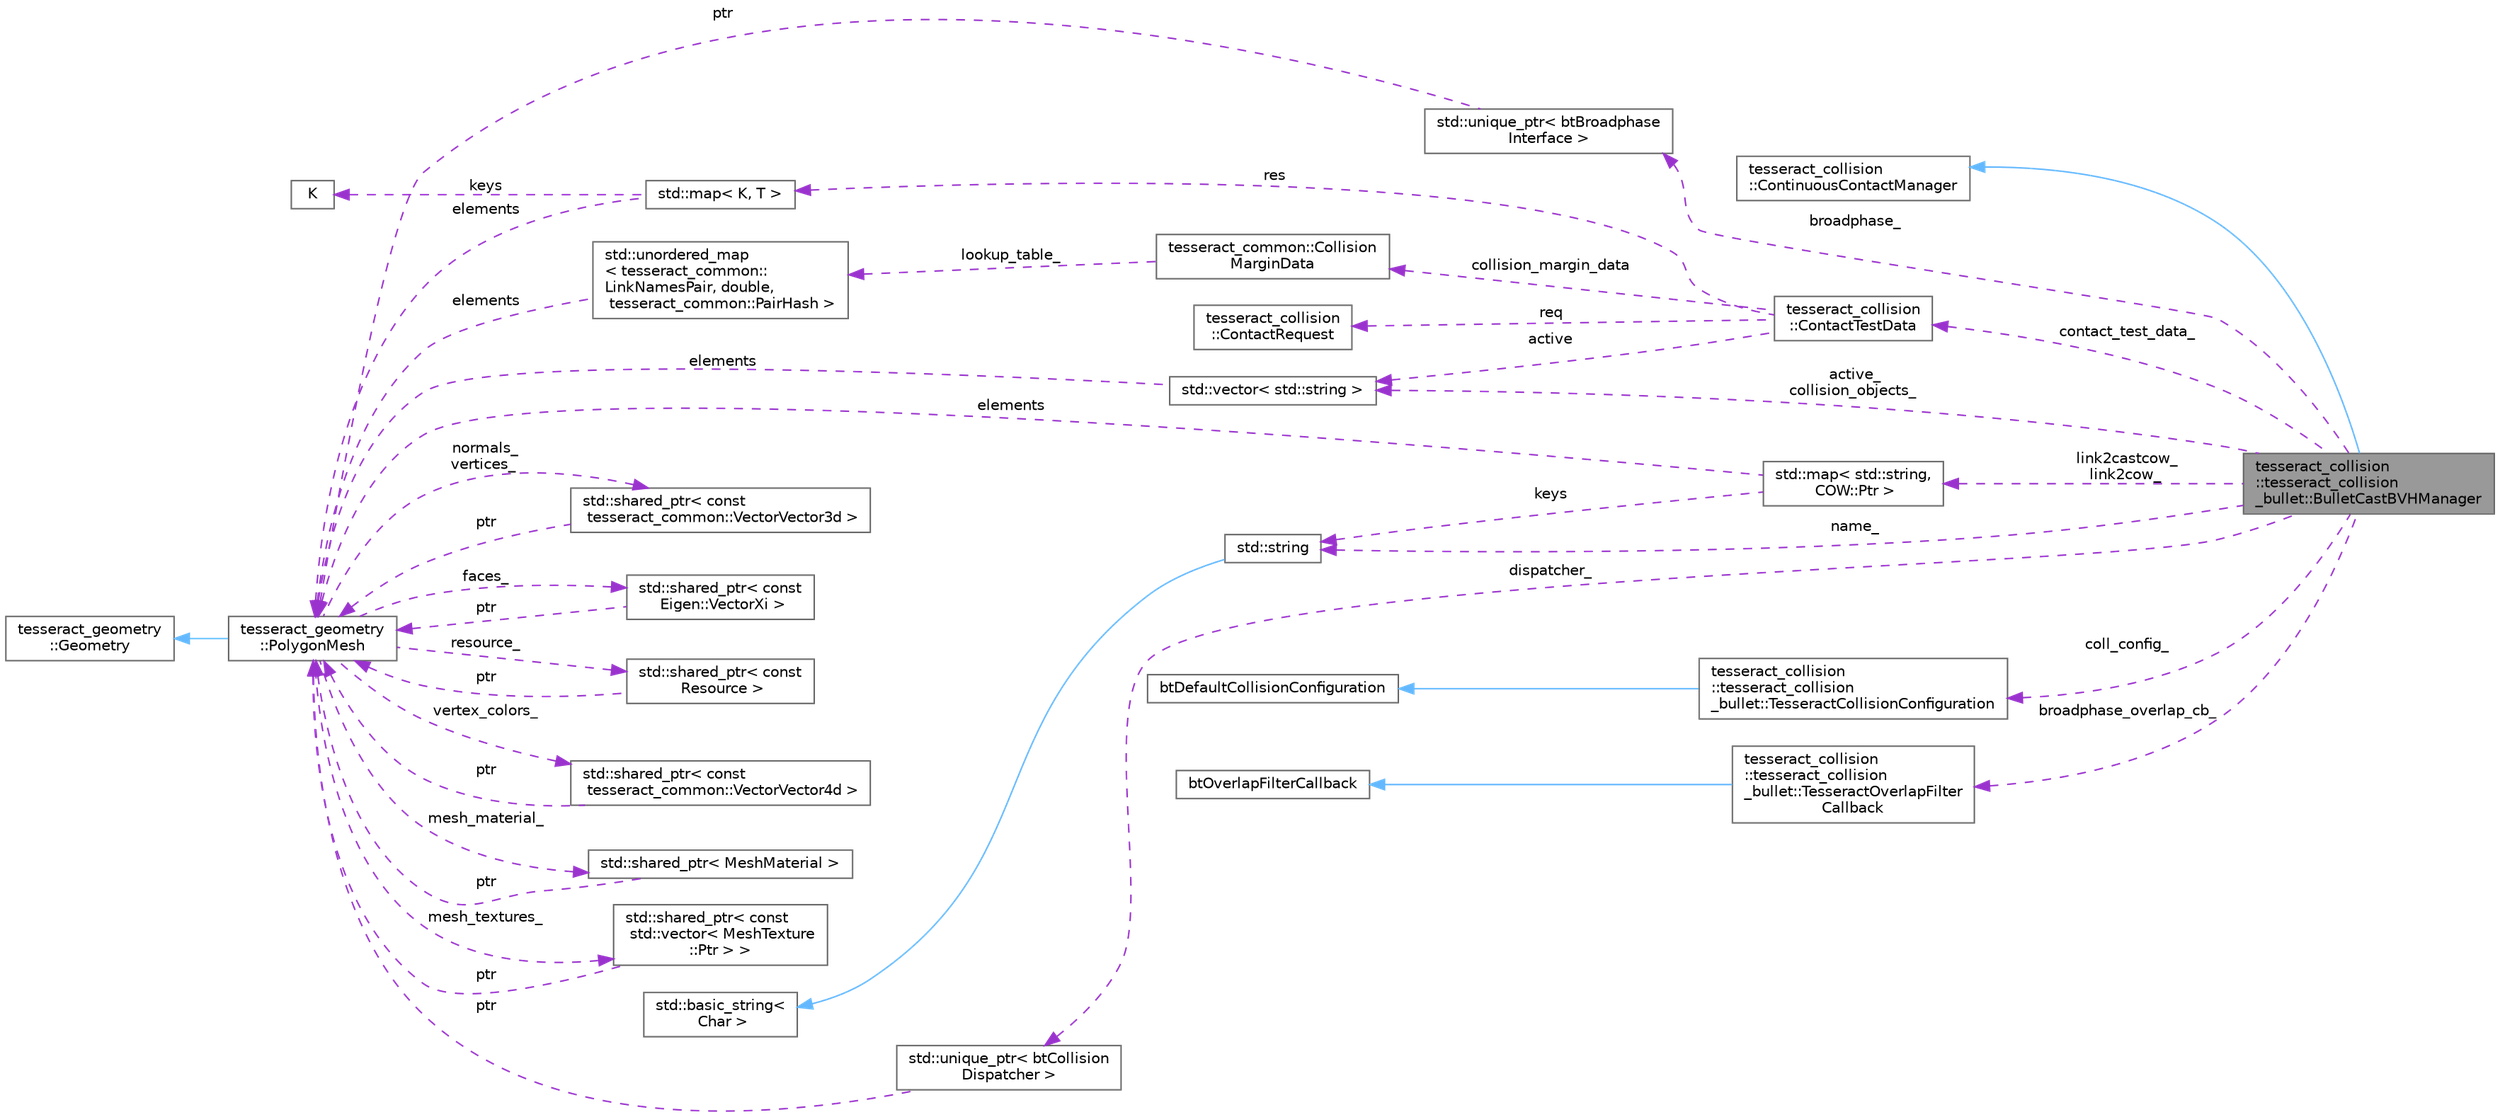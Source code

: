 digraph "tesseract_collision::tesseract_collision_bullet::BulletCastBVHManager"
{
 // LATEX_PDF_SIZE
  bgcolor="transparent";
  edge [fontname=Helvetica,fontsize=10,labelfontname=Helvetica,labelfontsize=10];
  node [fontname=Helvetica,fontsize=10,shape=box,height=0.2,width=0.4];
  rankdir="LR";
  Node1 [label="tesseract_collision\l::tesseract_collision\l_bullet::BulletCastBVHManager",height=0.2,width=0.4,color="gray40", fillcolor="grey60", style="filled", fontcolor="black",tooltip="A BVH implementation of a tesseract contact manager."];
  Node2 -> Node1 [dir="back",color="steelblue1",style="solid"];
  Node2 [label="tesseract_collision\l::ContinuousContactManager",height=0.2,width=0.4,color="gray40", fillcolor="white", style="filled",URL="$de/d3a/classtesseract__collision_1_1ContinuousContactManager.html",tooltip=" "];
  Node3 -> Node1 [dir="back",color="darkorchid3",style="dashed",label=" name_" ];
  Node3 [label="std::string",height=0.2,width=0.4,color="gray40", fillcolor="white", style="filled",tooltip=" "];
  Node4 -> Node3 [dir="back",color="steelblue1",style="solid"];
  Node4 [label="std::basic_string\<\l Char \>",height=0.2,width=0.4,color="gray40", fillcolor="white", style="filled",tooltip=" "];
  Node5 -> Node1 [dir="back",color="darkorchid3",style="dashed",label=" active_\ncollision_objects_" ];
  Node5 [label="std::vector\< std::string \>",height=0.2,width=0.4,color="gray40", fillcolor="white", style="filled",tooltip=" "];
  Node6 -> Node5 [dir="back",color="darkorchid3",style="dashed",label=" elements" ];
  Node6 [label="tesseract_geometry\l::PolygonMesh",height=0.2,width=0.4,color="gray40", fillcolor="white", style="filled",URL="$d8/dc9/classtesseract__geometry_1_1PolygonMesh.html",tooltip=" "];
  Node7 -> Node6 [dir="back",color="steelblue1",style="solid"];
  Node7 [label="tesseract_geometry\l::Geometry",height=0.2,width=0.4,color="gray40", fillcolor="white", style="filled",URL="$df/d1a/classtesseract__geometry_1_1Geometry.html",tooltip=" "];
  Node8 -> Node6 [dir="back",color="darkorchid3",style="dashed",label=" normals_\nvertices_" ];
  Node8 [label="std::shared_ptr\< const\l tesseract_common::VectorVector3d \>",height=0.2,width=0.4,color="gray40", fillcolor="white", style="filled",tooltip=" "];
  Node6 -> Node8 [dir="back",color="darkorchid3",style="dashed",label=" ptr" ];
  Node9 -> Node6 [dir="back",color="darkorchid3",style="dashed",label=" faces_" ];
  Node9 [label="std::shared_ptr\< const\l Eigen::VectorXi \>",height=0.2,width=0.4,color="gray40", fillcolor="white", style="filled",tooltip=" "];
  Node6 -> Node9 [dir="back",color="darkorchid3",style="dashed",label=" ptr" ];
  Node10 -> Node6 [dir="back",color="darkorchid3",style="dashed",label=" resource_" ];
  Node10 [label="std::shared_ptr\< const\l Resource \>",height=0.2,width=0.4,color="gray40", fillcolor="white", style="filled",tooltip=" "];
  Node6 -> Node10 [dir="back",color="darkorchid3",style="dashed",label=" ptr" ];
  Node11 -> Node6 [dir="back",color="darkorchid3",style="dashed",label=" vertex_colors_" ];
  Node11 [label="std::shared_ptr\< const\l tesseract_common::VectorVector4d \>",height=0.2,width=0.4,color="gray40", fillcolor="white", style="filled",tooltip=" "];
  Node6 -> Node11 [dir="back",color="darkorchid3",style="dashed",label=" ptr" ];
  Node12 -> Node6 [dir="back",color="darkorchid3",style="dashed",label=" mesh_material_" ];
  Node12 [label="std::shared_ptr\< MeshMaterial \>",height=0.2,width=0.4,color="gray40", fillcolor="white", style="filled",tooltip=" "];
  Node6 -> Node12 [dir="back",color="darkorchid3",style="dashed",label=" ptr" ];
  Node13 -> Node6 [dir="back",color="darkorchid3",style="dashed",label=" mesh_textures_" ];
  Node13 [label="std::shared_ptr\< const\l std::vector\< MeshTexture\l::Ptr \> \>",height=0.2,width=0.4,color="gray40", fillcolor="white", style="filled",tooltip=" "];
  Node6 -> Node13 [dir="back",color="darkorchid3",style="dashed",label=" ptr" ];
  Node14 -> Node1 [dir="back",color="darkorchid3",style="dashed",label=" dispatcher_" ];
  Node14 [label="std::unique_ptr\< btCollision\lDispatcher \>",height=0.2,width=0.4,color="gray40", fillcolor="white", style="filled",tooltip=" "];
  Node6 -> Node14 [dir="back",color="darkorchid3",style="dashed",label=" ptr" ];
  Node15 -> Node1 [dir="back",color="darkorchid3",style="dashed",label=" coll_config_" ];
  Node15 [label="tesseract_collision\l::tesseract_collision\l_bullet::TesseractCollisionConfiguration",height=0.2,width=0.4,color="gray40", fillcolor="white", style="filled",URL="$df/dfa/classtesseract__collision_1_1tesseract__collision__bullet_1_1TesseractCollisionConfiguration.html",tooltip="This is a modified configuration that included the modified Bullet algorithms."];
  Node16 -> Node15 [dir="back",color="steelblue1",style="solid"];
  Node16 [label="btDefaultCollisionConfiguration",height=0.2,width=0.4,color="gray40", fillcolor="white", style="filled",tooltip=" "];
  Node17 -> Node1 [dir="back",color="darkorchid3",style="dashed",label=" broadphase_" ];
  Node17 [label="std::unique_ptr\< btBroadphase\lInterface \>",height=0.2,width=0.4,color="gray40", fillcolor="white", style="filled",tooltip=" "];
  Node6 -> Node17 [dir="back",color="darkorchid3",style="dashed",label=" ptr" ];
  Node18 -> Node1 [dir="back",color="darkorchid3",style="dashed",label=" link2castcow_\nlink2cow_" ];
  Node18 [label="std::map\< std::string,\l COW::Ptr \>",height=0.2,width=0.4,color="gray40", fillcolor="white", style="filled",tooltip=" "];
  Node3 -> Node18 [dir="back",color="darkorchid3",style="dashed",label=" keys" ];
  Node6 -> Node18 [dir="back",color="darkorchid3",style="dashed",label=" elements" ];
  Node19 -> Node1 [dir="back",color="darkorchid3",style="dashed",label=" contact_test_data_" ];
  Node19 [label="tesseract_collision\l::ContactTestData",height=0.2,width=0.4,color="gray40", fillcolor="white", style="filled",URL="$d6/dbe/structtesseract__collision_1_1ContactTestData.html",tooltip="This data is intended only to be used internal to the collision checkers as a container and should no..."];
  Node5 -> Node19 [dir="back",color="darkorchid3",style="dashed",label=" active" ];
  Node20 -> Node19 [dir="back",color="darkorchid3",style="dashed",label=" collision_margin_data" ];
  Node20 [label="tesseract_common::Collision\lMarginData",height=0.2,width=0.4,color="gray40", fillcolor="white", style="filled",URL="$d6/dc7/classtesseract__common_1_1CollisionMarginData.html",tooltip="Stores information about how the margins allowed between collision objects."];
  Node21 -> Node20 [dir="back",color="darkorchid3",style="dashed",label=" lookup_table_" ];
  Node21 [label="std::unordered_map\l\< tesseract_common::\lLinkNamesPair, double,\l tesseract_common::PairHash \>",height=0.2,width=0.4,color="gray40", fillcolor="white", style="filled",tooltip=" "];
  Node6 -> Node21 [dir="back",color="darkorchid3",style="dashed",label=" elements" ];
  Node22 -> Node19 [dir="back",color="darkorchid3",style="dashed",label=" req" ];
  Node22 [label="tesseract_collision\l::ContactRequest",height=0.2,width=0.4,color="gray40", fillcolor="white", style="filled",URL="$da/df6/structtesseract__collision_1_1ContactRequest.html",tooltip="The ContactRequest struct."];
  Node23 -> Node19 [dir="back",color="darkorchid3",style="dashed",label=" res" ];
  Node23 [label="std::map\< K, T \>",height=0.2,width=0.4,color="gray40", fillcolor="white", style="filled",tooltip=" "];
  Node24 -> Node23 [dir="back",color="darkorchid3",style="dashed",label=" keys" ];
  Node24 [label="K",height=0.2,width=0.4,color="gray40", fillcolor="white", style="filled",tooltip=" "];
  Node6 -> Node23 [dir="back",color="darkorchid3",style="dashed",label=" elements" ];
  Node25 -> Node1 [dir="back",color="darkorchid3",style="dashed",label=" broadphase_overlap_cb_" ];
  Node25 [label="tesseract_collision\l::tesseract_collision\l_bullet::TesseractOverlapFilter\lCallback",height=0.2,width=0.4,color="gray40", fillcolor="white", style="filled",URL="$d2/de5/classtesseract__collision_1_1tesseract__collision__bullet_1_1TesseractOverlapFilterCallback.html",tooltip="This class is used to filter broadphase."];
  Node26 -> Node25 [dir="back",color="steelblue1",style="solid"];
  Node26 [label="btOverlapFilterCallback",height=0.2,width=0.4,color="gray40", fillcolor="white", style="filled",tooltip=" "];
}
